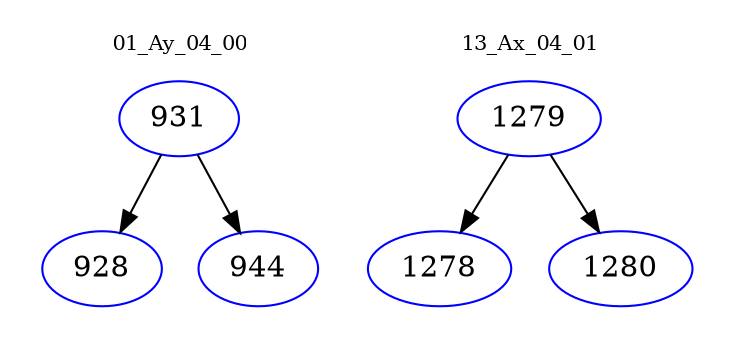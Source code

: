 digraph{
subgraph cluster_0 {
color = white
label = "01_Ay_04_00";
fontsize=10;
T0_931 [label="931", color="blue"]
T0_931 -> T0_928 [color="black"]
T0_928 [label="928", color="blue"]
T0_931 -> T0_944 [color="black"]
T0_944 [label="944", color="blue"]
}
subgraph cluster_1 {
color = white
label = "13_Ax_04_01";
fontsize=10;
T1_1279 [label="1279", color="blue"]
T1_1279 -> T1_1278 [color="black"]
T1_1278 [label="1278", color="blue"]
T1_1279 -> T1_1280 [color="black"]
T1_1280 [label="1280", color="blue"]
}
}
